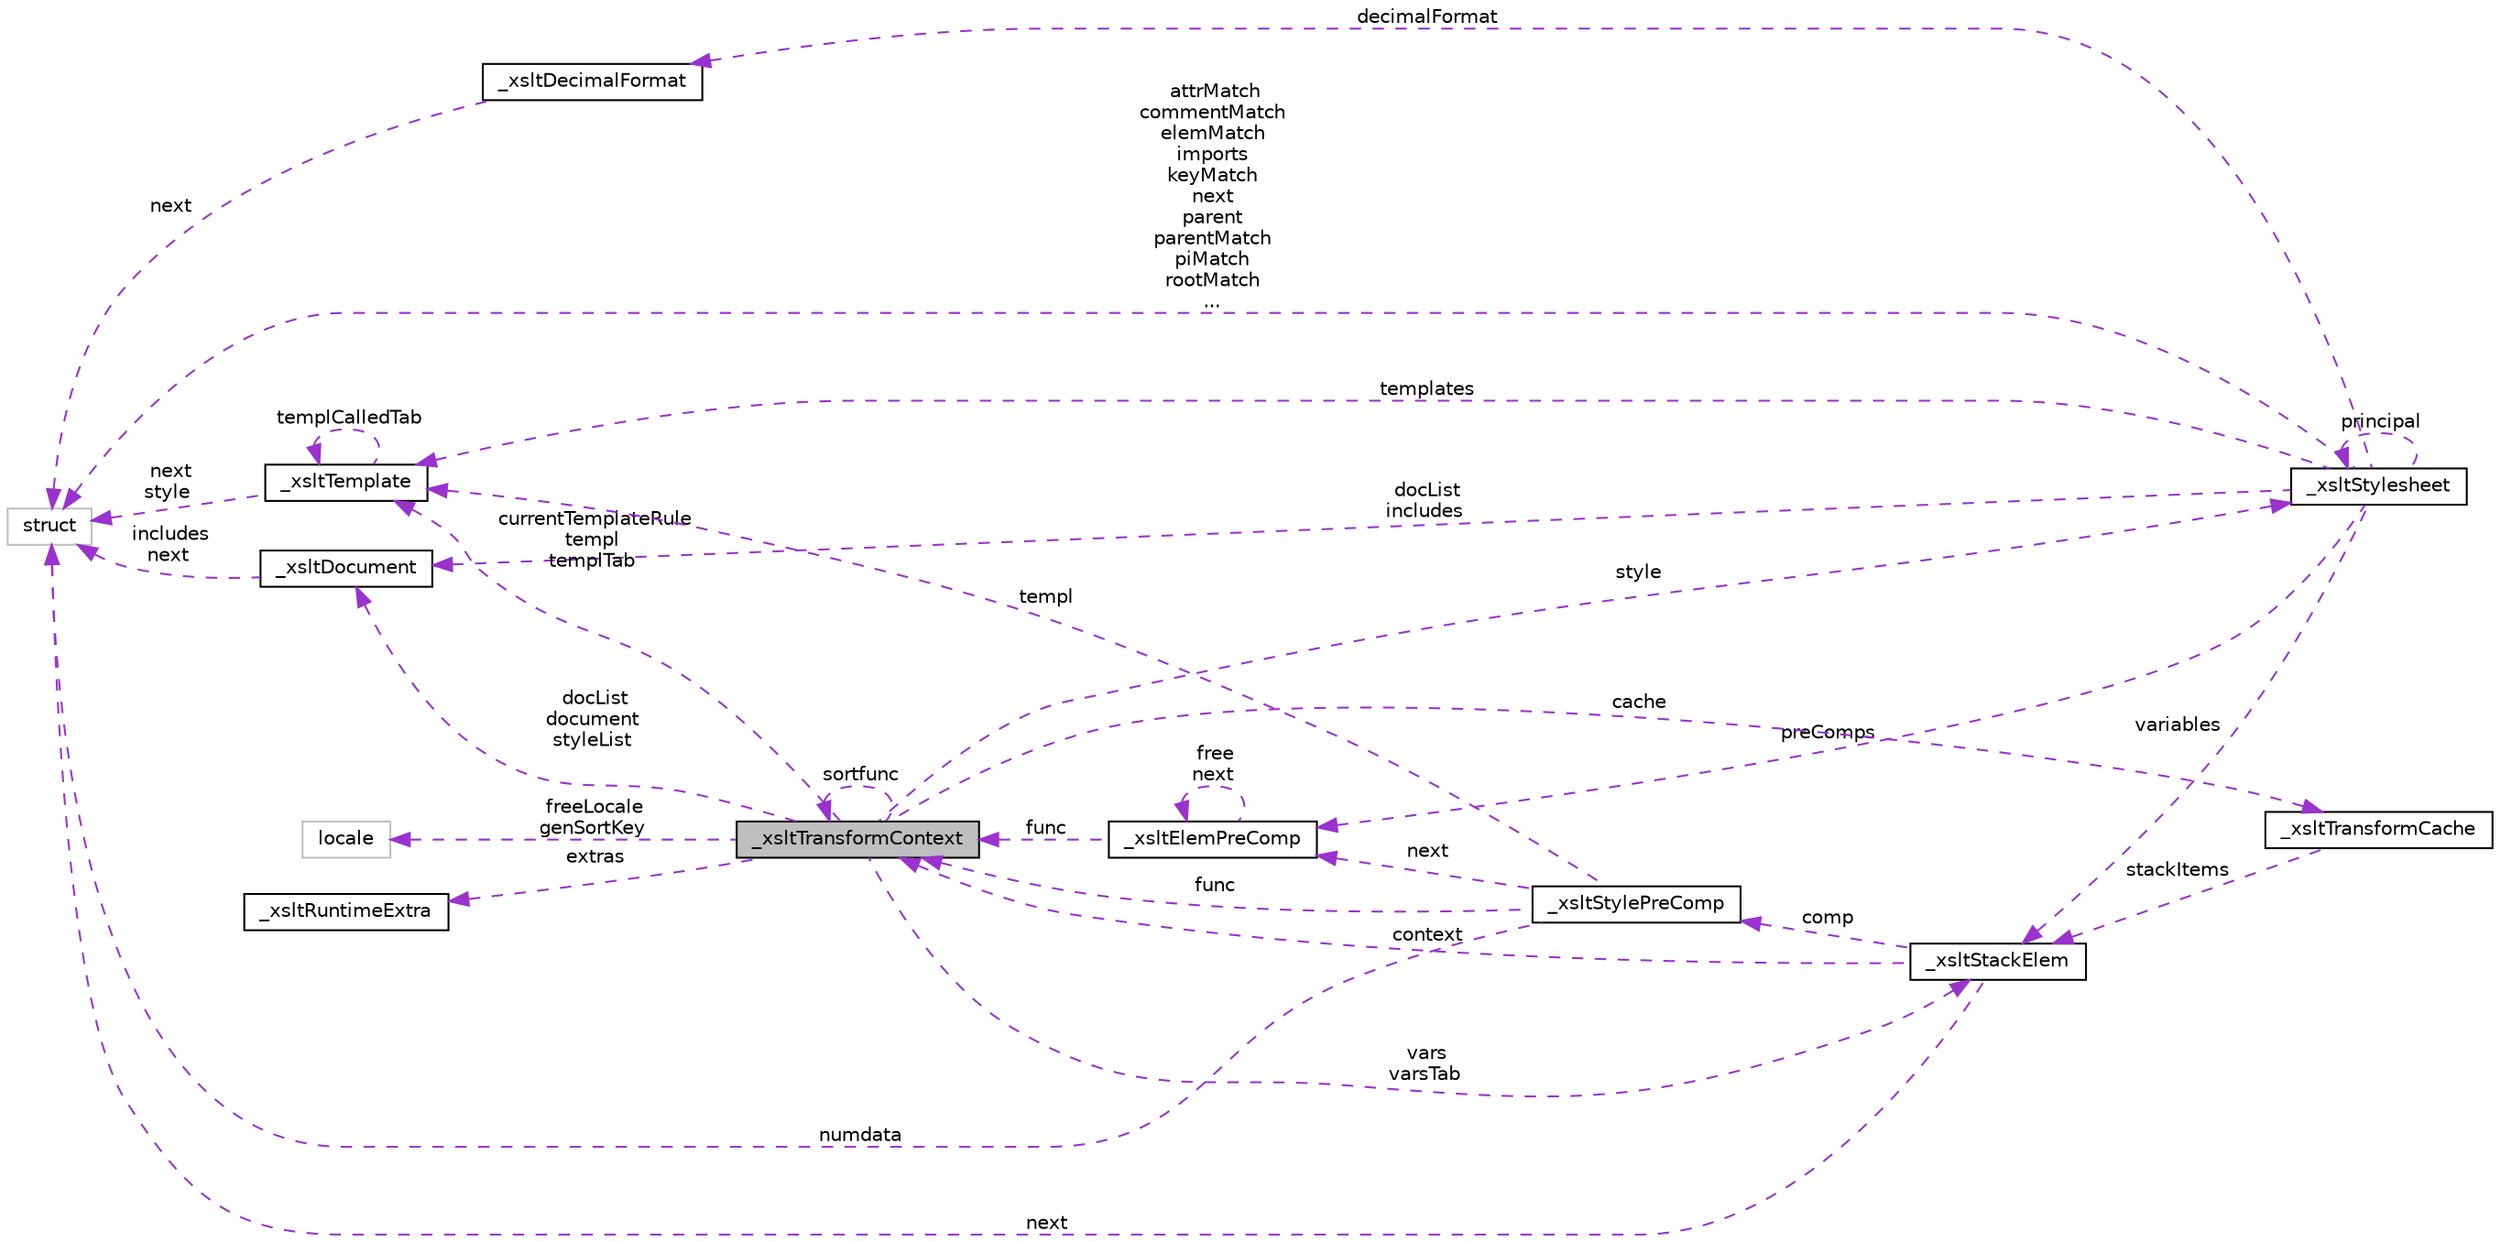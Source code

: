 digraph "_xsltTransformContext"
{
 // LATEX_PDF_SIZE
  edge [fontname="Helvetica",fontsize="10",labelfontname="Helvetica",labelfontsize="10"];
  node [fontname="Helvetica",fontsize="10",shape=record];
  rankdir="LR";
  Node1 [label="_xsltTransformContext",height=0.2,width=0.4,color="black", fillcolor="grey75", style="filled", fontcolor="black",tooltip=" "];
  Node2 -> Node1 [dir="back",color="darkorchid3",fontsize="10",style="dashed",label=" docList\ndocument\nstyleList" ];
  Node2 [label="_xsltDocument",height=0.2,width=0.4,color="black", fillcolor="white", style="filled",URL="$struct__xsltDocument.html",tooltip=" "];
  Node3 -> Node2 [dir="back",color="darkorchid3",fontsize="10",style="dashed",label=" includes\nnext" ];
  Node3 [label="struct",height=0.2,width=0.4,color="grey75", fillcolor="white", style="filled",tooltip=" "];
  Node4 -> Node1 [dir="back",color="darkorchid3",fontsize="10",style="dashed",label=" vars\nvarsTab" ];
  Node4 [label="_xsltStackElem",height=0.2,width=0.4,color="black", fillcolor="white", style="filled",URL="$struct__xsltStackElem.html",tooltip=" "];
  Node1 -> Node4 [dir="back",color="darkorchid3",fontsize="10",style="dashed",label=" context" ];
  Node3 -> Node4 [dir="back",color="darkorchid3",fontsize="10",style="dashed",label=" next" ];
  Node5 -> Node4 [dir="back",color="darkorchid3",fontsize="10",style="dashed",label=" comp" ];
  Node5 [label="_xsltStylePreComp",height=0.2,width=0.4,color="black", fillcolor="white", style="filled",URL="$struct__xsltStylePreComp.html",tooltip=" "];
  Node1 -> Node5 [dir="back",color="darkorchid3",fontsize="10",style="dashed",label=" func" ];
  Node6 -> Node5 [dir="back",color="darkorchid3",fontsize="10",style="dashed",label=" next" ];
  Node6 [label="_xsltElemPreComp",height=0.2,width=0.4,color="black", fillcolor="white", style="filled",URL="$struct__xsltElemPreComp.html",tooltip=" "];
  Node1 -> Node6 [dir="back",color="darkorchid3",fontsize="10",style="dashed",label=" func" ];
  Node6 -> Node6 [dir="back",color="darkorchid3",fontsize="10",style="dashed",label=" free\nnext" ];
  Node3 -> Node5 [dir="back",color="darkorchid3",fontsize="10",style="dashed",label=" numdata" ];
  Node7 -> Node5 [dir="back",color="darkorchid3",fontsize="10",style="dashed",label=" templ" ];
  Node7 [label="_xsltTemplate",height=0.2,width=0.4,color="black", fillcolor="white", style="filled",URL="$struct__xsltTemplate.html",tooltip=" "];
  Node3 -> Node7 [dir="back",color="darkorchid3",fontsize="10",style="dashed",label=" next\nstyle" ];
  Node7 -> Node7 [dir="back",color="darkorchid3",fontsize="10",style="dashed",label=" templCalledTab" ];
  Node1 -> Node1 [dir="back",color="darkorchid3",fontsize="10",style="dashed",label=" sortfunc" ];
  Node8 -> Node1 [dir="back",color="darkorchid3",fontsize="10",style="dashed",label=" style" ];
  Node8 [label="_xsltStylesheet",height=0.2,width=0.4,color="black", fillcolor="white", style="filled",URL="$struct__xsltStylesheet.html",tooltip=" "];
  Node4 -> Node8 [dir="back",color="darkorchid3",fontsize="10",style="dashed",label=" variables" ];
  Node2 -> Node8 [dir="back",color="darkorchid3",fontsize="10",style="dashed",label=" docList\nincludes" ];
  Node6 -> Node8 [dir="back",color="darkorchid3",fontsize="10",style="dashed",label=" preComps" ];
  Node3 -> Node8 [dir="back",color="darkorchid3",fontsize="10",style="dashed",label=" attrMatch\ncommentMatch\nelemMatch\nimports\nkeyMatch\nnext\nparent\nparentMatch\npiMatch\nrootMatch\n..." ];
  Node8 -> Node8 [dir="back",color="darkorchid3",fontsize="10",style="dashed",label=" principal" ];
  Node9 -> Node8 [dir="back",color="darkorchid3",fontsize="10",style="dashed",label=" decimalFormat" ];
  Node9 [label="_xsltDecimalFormat",height=0.2,width=0.4,color="black", fillcolor="white", style="filled",URL="$struct__xsltDecimalFormat.html",tooltip=" "];
  Node3 -> Node9 [dir="back",color="darkorchid3",fontsize="10",style="dashed",label=" next" ];
  Node7 -> Node8 [dir="back",color="darkorchid3",fontsize="10",style="dashed",label=" templates" ];
  Node10 -> Node1 [dir="back",color="darkorchid3",fontsize="10",style="dashed",label=" cache" ];
  Node10 [label="_xsltTransformCache",height=0.2,width=0.4,color="black", fillcolor="white", style="filled",URL="$struct__xsltTransformCache.html",tooltip=" "];
  Node4 -> Node10 [dir="back",color="darkorchid3",fontsize="10",style="dashed",label=" stackItems" ];
  Node11 -> Node1 [dir="back",color="darkorchid3",fontsize="10",style="dashed",label=" extras" ];
  Node11 [label="_xsltRuntimeExtra",height=0.2,width=0.4,color="black", fillcolor="white", style="filled",URL="$struct__xsltRuntimeExtra.html",tooltip=" "];
  Node12 -> Node1 [dir="back",color="darkorchid3",fontsize="10",style="dashed",label=" freeLocale\ngenSortKey" ];
  Node12 [label="locale",height=0.2,width=0.4,color="grey75", fillcolor="white", style="filled",tooltip=" "];
  Node7 -> Node1 [dir="back",color="darkorchid3",fontsize="10",style="dashed",label=" currentTemplateRule\ntempl\ntemplTab" ];
}
